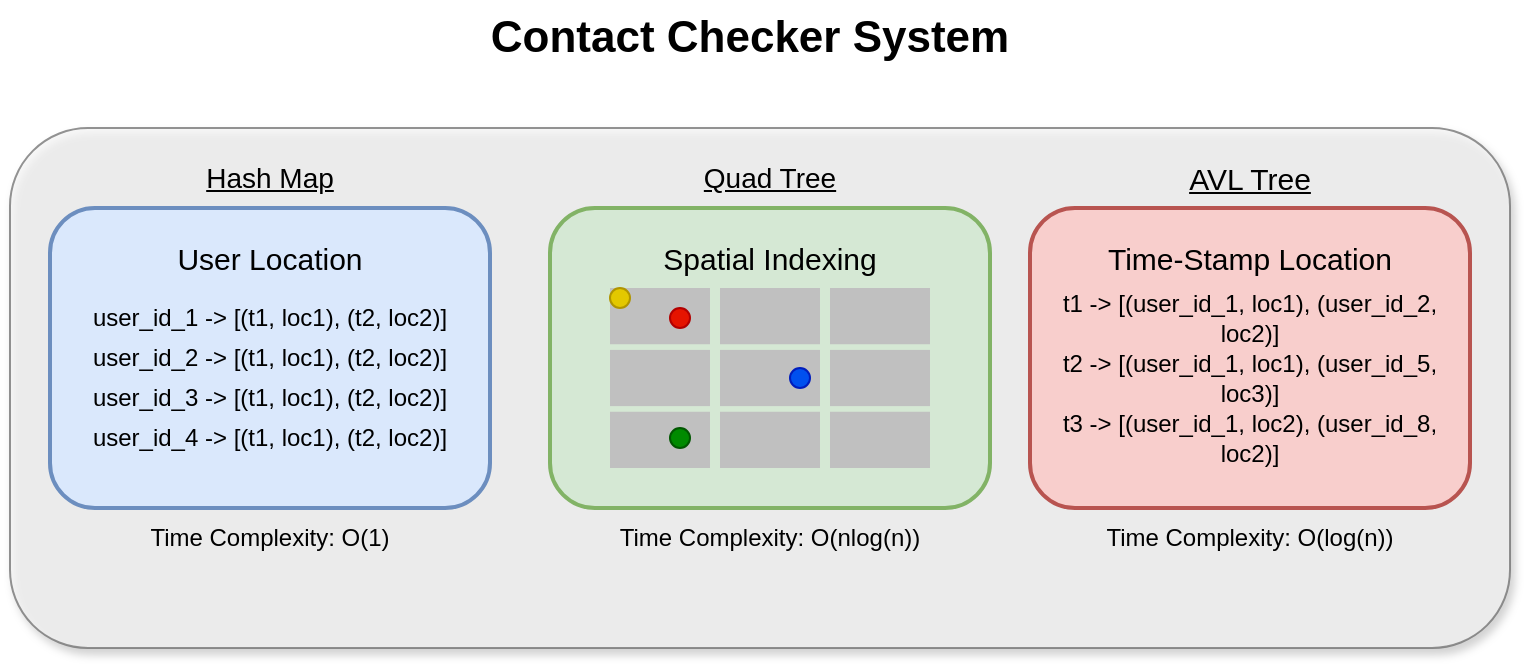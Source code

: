 <mxfile>
    <diagram id="tFRLVJ6TjXk8YKPcfUA2" name="Page-1">
        <mxGraphModel dx="1088" dy="1072" grid="1" gridSize="10" guides="1" tooltips="1" connect="1" arrows="1" fold="1" page="1" pageScale="1" pageWidth="1000" pageHeight="400" background="#ffffff" math="0" shadow="0">
            <root>
                <mxCell id="0"/>
                <mxCell id="1" parent="0"/>
                <mxCell id="2" value="&lt;b&gt;&lt;font style=&quot;font-size: 22px;&quot;&gt;Contact Checker System&lt;/font&gt;&lt;/b&gt;" style="text;strokeColor=none;align=center;fillColor=none;html=1;verticalAlign=middle;whiteSpace=wrap;rounded=0;shadow=1;glass=0;" vertex="1" parent="1">
                    <mxGeometry x="315" y="40" width="370" height="30" as="geometry"/>
                </mxCell>
                <mxCell id="3" value="" style="rounded=1;whiteSpace=wrap;html=1;fillColor=#f5f5f5;fontColor=#333333;strokeColor=#666666;shadow=1;opacity=70;" vertex="1" parent="1">
                    <mxGeometry x="130" y="100" width="750" height="260" as="geometry"/>
                </mxCell>
                <mxCell id="6" value="" style="rounded=1;whiteSpace=wrap;html=1;fillColor=#dae8fc;strokeColor=#6c8ebf;strokeWidth=2;" vertex="1" parent="1">
                    <mxGeometry x="150" y="140" width="220" height="150" as="geometry"/>
                </mxCell>
                <mxCell id="7" value="&lt;span style=&quot;font-size: 14px;&quot;&gt;&lt;u&gt;Hash Map&lt;/u&gt;&lt;/span&gt;" style="text;strokeColor=none;align=center;fillColor=none;html=1;verticalAlign=middle;whiteSpace=wrap;rounded=0;" vertex="1" parent="1">
                    <mxGeometry x="210" y="110" width="100" height="30" as="geometry"/>
                </mxCell>
                <mxCell id="8" value="&lt;font style=&quot;font-size: 15px;&quot;&gt;User Location&lt;/font&gt;" style="text;strokeColor=none;align=center;fillColor=none;html=1;verticalAlign=middle;whiteSpace=wrap;rounded=0;shadow=1;" vertex="1" parent="1">
                    <mxGeometry x="205" y="150" width="110" height="30" as="geometry"/>
                </mxCell>
                <mxCell id="9" value="user_id_1 -&amp;gt; [(t1, loc1), (t2, loc2)]" style="text;strokeColor=none;align=center;fillColor=none;html=1;verticalAlign=middle;whiteSpace=wrap;rounded=0;" vertex="1" parent="1">
                    <mxGeometry x="160" y="180" width="200" height="30" as="geometry"/>
                </mxCell>
                <mxCell id="10" value="user_id_2 -&amp;gt; [(t1, loc1), (t2, loc2)]" style="text;strokeColor=none;align=center;fillColor=none;html=1;verticalAlign=middle;whiteSpace=wrap;rounded=0;" vertex="1" parent="1">
                    <mxGeometry x="160" y="200" width="200" height="30" as="geometry"/>
                </mxCell>
                <mxCell id="11" value="user_id_3 -&amp;gt; [(t1, loc1), (t2, loc2)]" style="text;strokeColor=none;align=center;fillColor=none;html=1;verticalAlign=middle;whiteSpace=wrap;rounded=0;" vertex="1" parent="1">
                    <mxGeometry x="160" y="220" width="200" height="30" as="geometry"/>
                </mxCell>
                <mxCell id="12" value="user_id_4 -&amp;gt; [(t1, loc1), (t2, loc2)]" style="text;strokeColor=none;align=center;fillColor=none;html=1;verticalAlign=middle;whiteSpace=wrap;rounded=0;" vertex="1" parent="1">
                    <mxGeometry x="160" y="240" width="200" height="30" as="geometry"/>
                </mxCell>
                <mxCell id="13" value="" style="rounded=1;whiteSpace=wrap;html=1;fillColor=#d5e8d4;strokeColor=#82b366;strokeWidth=2;" vertex="1" parent="1">
                    <mxGeometry x="400" y="140" width="220" height="150" as="geometry"/>
                </mxCell>
                <mxCell id="14" value="" style="rounded=1;whiteSpace=wrap;html=1;fillColor=#f8cecc;strokeColor=#b85450;strokeWidth=2;" vertex="1" parent="1">
                    <mxGeometry x="640" y="140" width="220" height="150" as="geometry"/>
                </mxCell>
                <mxCell id="15" value="&lt;font style=&quot;font-size: 14px;&quot;&gt;&lt;u&gt;Quad Tree&lt;/u&gt;&lt;/font&gt;" style="text;strokeColor=none;align=center;fillColor=none;html=1;verticalAlign=middle;whiteSpace=wrap;rounded=0;" vertex="1" parent="1">
                    <mxGeometry x="450" y="110" width="120" height="30" as="geometry"/>
                </mxCell>
                <mxCell id="16" value="&lt;font style=&quot;font-size: 15px;&quot;&gt;Spatial Indexing&lt;/font&gt;" style="text;strokeColor=none;align=center;fillColor=none;html=1;verticalAlign=middle;whiteSpace=wrap;rounded=0;" vertex="1" parent="1">
                    <mxGeometry x="445" y="150" width="130" height="30" as="geometry"/>
                </mxCell>
                <mxCell id="17" value="" style="html=1;verticalLabelPosition=bottom;labelBackgroundColor=#ffffff;verticalAlign=top;shadow=0;dashed=0;strokeWidth=1;shape=mxgraph.ios7ui.iconGrid;fillColor=#c0c0c0;gridSize=3,3;" vertex="1" parent="1">
                    <mxGeometry x="430" y="180" width="160" height="90" as="geometry"/>
                </mxCell>
                <mxCell id="18" value="" style="ellipse;whiteSpace=wrap;html=1;fillColor=#e51400;fontColor=#ffffff;strokeColor=#B20000;" vertex="1" parent="1">
                    <mxGeometry x="460" y="190" width="10" height="10" as="geometry"/>
                </mxCell>
                <mxCell id="19" value="" style="ellipse;whiteSpace=wrap;html=1;fillColor=#0050ef;fontColor=#ffffff;strokeColor=#001DBC;" vertex="1" parent="1">
                    <mxGeometry x="520" y="220" width="10" height="10" as="geometry"/>
                </mxCell>
                <mxCell id="20" value="" style="ellipse;whiteSpace=wrap;html=1;fillColor=#008a00;fontColor=#ffffff;strokeColor=#005700;" vertex="1" parent="1">
                    <mxGeometry x="460" y="250" width="10" height="10" as="geometry"/>
                </mxCell>
                <mxCell id="25" value="" style="ellipse;whiteSpace=wrap;html=1;fillColor=#e3c800;fontColor=#000000;strokeColor=#B09500;" vertex="1" parent="1">
                    <mxGeometry x="430" y="180" width="10" height="10" as="geometry"/>
                </mxCell>
                <mxCell id="27" value="Time Complexity: O(nlog(n))" style="text;strokeColor=none;align=center;fillColor=none;html=1;verticalAlign=middle;whiteSpace=wrap;rounded=0;" vertex="1" parent="1">
                    <mxGeometry x="426.25" y="290" width="167.5" height="30" as="geometry"/>
                </mxCell>
                <mxCell id="28" value="Time Complexity: O(1)" style="text;strokeColor=none;align=center;fillColor=none;html=1;verticalAlign=middle;whiteSpace=wrap;rounded=0;" vertex="1" parent="1">
                    <mxGeometry x="176.25" y="290" width="167.5" height="30" as="geometry"/>
                </mxCell>
                <mxCell id="30" value="&lt;font style=&quot;font-size: 15px;&quot;&gt;&lt;u&gt;AVL Tree&lt;/u&gt;&lt;/font&gt;" style="text;strokeColor=none;align=center;fillColor=none;html=1;verticalAlign=middle;whiteSpace=wrap;rounded=0;" vertex="1" parent="1">
                    <mxGeometry x="700" y="110" width="100" height="30" as="geometry"/>
                </mxCell>
                <mxCell id="31" value="&lt;font style=&quot;font-size: 15px;&quot;&gt;Time-Stamp Location&lt;/font&gt;" style="text;strokeColor=none;align=center;fillColor=none;html=1;verticalAlign=middle;whiteSpace=wrap;rounded=0;" vertex="1" parent="1">
                    <mxGeometry x="670" y="150" width="160" height="30" as="geometry"/>
                </mxCell>
                <mxCell id="32" value="t1 -&amp;gt; [(user_id_1, loc1), (user_id_2, loc2)]" style="text;strokeColor=none;align=center;fillColor=none;html=1;verticalAlign=middle;whiteSpace=wrap;rounded=0;" vertex="1" parent="1">
                    <mxGeometry x="640" y="180" width="220" height="30" as="geometry"/>
                </mxCell>
                <mxCell id="33" value="Time Complexity: O(log(n))" style="text;strokeColor=none;align=center;fillColor=none;html=1;verticalAlign=middle;whiteSpace=wrap;rounded=0;" vertex="1" parent="1">
                    <mxGeometry x="666.25" y="290" width="167.5" height="30" as="geometry"/>
                </mxCell>
                <mxCell id="34" value="t2 -&amp;gt; [(user_id_1, loc1), (user_id_5, loc3)]" style="text;strokeColor=none;align=center;fillColor=none;html=1;verticalAlign=middle;whiteSpace=wrap;rounded=0;" vertex="1" parent="1">
                    <mxGeometry x="640" y="210" width="220" height="30" as="geometry"/>
                </mxCell>
                <mxCell id="35" value="t3 -&amp;gt; [(user_id_1, loc2), (user_id_8, loc2)]" style="text;strokeColor=none;align=center;fillColor=none;html=1;verticalAlign=middle;whiteSpace=wrap;rounded=0;" vertex="1" parent="1">
                    <mxGeometry x="640" y="240" width="220" height="30" as="geometry"/>
                </mxCell>
            </root>
        </mxGraphModel>
    </diagram>
</mxfile>